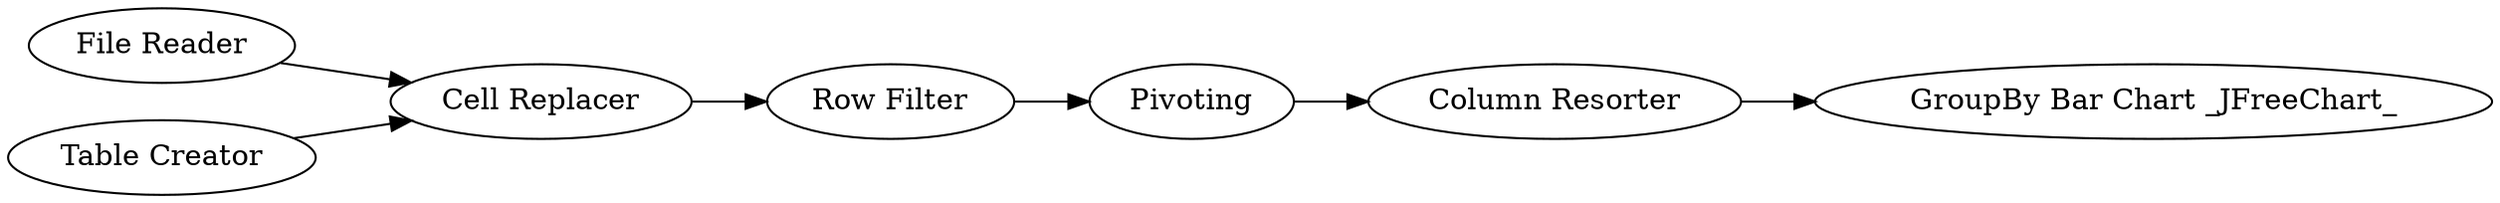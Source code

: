 digraph {
	9 -> 7
	8 -> 9
	2 -> 6
	6 -> 10
	10 -> 8
	4 -> 6
	7 [label="GroupBy Bar Chart _JFreeChart_"]
	9 [label="Column Resorter"]
	4 [label="Table Creator"]
	8 [label=Pivoting]
	6 [label="Cell Replacer"]
	2 [label="File Reader"]
	10 [label="Row Filter"]
	rankdir=LR
}
